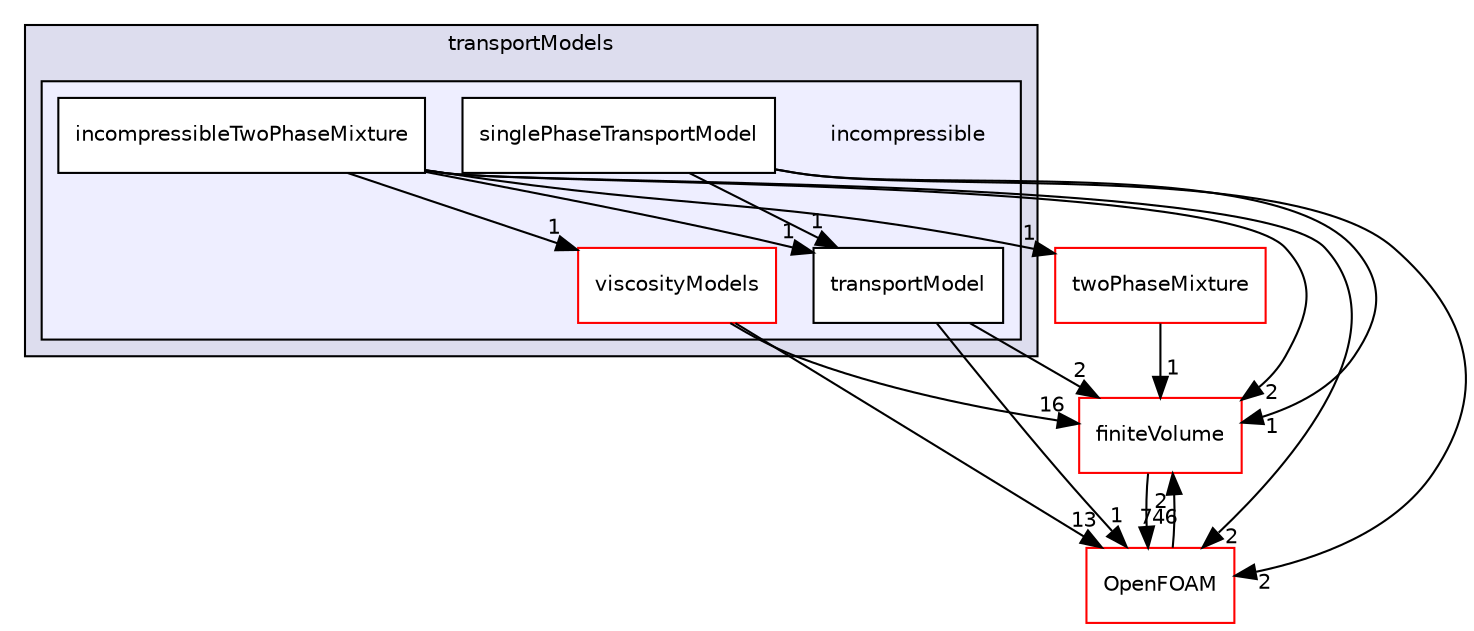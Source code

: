 digraph "src/transportModels/incompressible" {
  bgcolor=transparent;
  compound=true
  node [ fontsize="10", fontname="Helvetica"];
  edge [ labelfontsize="10", labelfontname="Helvetica"];
  subgraph clusterdir_9415e59289a6feeb24164dafa70a594f {
    graph [ bgcolor="#ddddee", pencolor="black", label="transportModels" fontname="Helvetica", fontsize="10", URL="dir_9415e59289a6feeb24164dafa70a594f.html"]
  subgraph clusterdir_ba81af78f54c1241449acf985c81e6d8 {
    graph [ bgcolor="#eeeeff", pencolor="black", label="" URL="dir_ba81af78f54c1241449acf985c81e6d8.html"];
    dir_ba81af78f54c1241449acf985c81e6d8 [shape=plaintext label="incompressible"];
    dir_7b850e59ff85632cd056b167bf6b51db [shape=box label="incompressibleTwoPhaseMixture" color="black" fillcolor="white" style="filled" URL="dir_7b850e59ff85632cd056b167bf6b51db.html"];
    dir_ab0c16dcb69e23583eb871cac9c48300 [shape=box label="singlePhaseTransportModel" color="black" fillcolor="white" style="filled" URL="dir_ab0c16dcb69e23583eb871cac9c48300.html"];
    dir_ffd138b15bd207e24563100224abf229 [shape=box label="transportModel" color="black" fillcolor="white" style="filled" URL="dir_ffd138b15bd207e24563100224abf229.html"];
    dir_96098a512bec5be00e402918bdacabdd [shape=box label="viscosityModels" color="red" fillcolor="white" style="filled" URL="dir_96098a512bec5be00e402918bdacabdd.html"];
  }
  }
  dir_9bd15774b555cf7259a6fa18f99fe99b [shape=box label="finiteVolume" color="red" URL="dir_9bd15774b555cf7259a6fa18f99fe99b.html"];
  dir_c5473ff19b20e6ec4dfe5c310b3778a8 [shape=box label="OpenFOAM" color="red" URL="dir_c5473ff19b20e6ec4dfe5c310b3778a8.html"];
  dir_eb16c39e798c85e23cdc92056469ea82 [shape=box label="twoPhaseMixture" color="red" URL="dir_eb16c39e798c85e23cdc92056469ea82.html"];
  dir_9bd15774b555cf7259a6fa18f99fe99b->dir_c5473ff19b20e6ec4dfe5c310b3778a8 [headlabel="746", labeldistance=1.5 headhref="dir_000897_001897.html"];
  dir_ffd138b15bd207e24563100224abf229->dir_9bd15774b555cf7259a6fa18f99fe99b [headlabel="2", labeldistance=1.5 headhref="dir_003012_000897.html"];
  dir_ffd138b15bd207e24563100224abf229->dir_c5473ff19b20e6ec4dfe5c310b3778a8 [headlabel="1", labeldistance=1.5 headhref="dir_003012_001897.html"];
  dir_96098a512bec5be00e402918bdacabdd->dir_9bd15774b555cf7259a6fa18f99fe99b [headlabel="16", labeldistance=1.5 headhref="dir_000917_000897.html"];
  dir_96098a512bec5be00e402918bdacabdd->dir_c5473ff19b20e6ec4dfe5c310b3778a8 [headlabel="13", labeldistance=1.5 headhref="dir_000917_001897.html"];
  dir_ab0c16dcb69e23583eb871cac9c48300->dir_9bd15774b555cf7259a6fa18f99fe99b [headlabel="1", labeldistance=1.5 headhref="dir_003011_000897.html"];
  dir_ab0c16dcb69e23583eb871cac9c48300->dir_ffd138b15bd207e24563100224abf229 [headlabel="1", labeldistance=1.5 headhref="dir_003011_003012.html"];
  dir_ab0c16dcb69e23583eb871cac9c48300->dir_c5473ff19b20e6ec4dfe5c310b3778a8 [headlabel="2", labeldistance=1.5 headhref="dir_003011_001897.html"];
  dir_c5473ff19b20e6ec4dfe5c310b3778a8->dir_9bd15774b555cf7259a6fa18f99fe99b [headlabel="2", labeldistance=1.5 headhref="dir_001897_000897.html"];
  dir_eb16c39e798c85e23cdc92056469ea82->dir_9bd15774b555cf7259a6fa18f99fe99b [headlabel="1", labeldistance=1.5 headhref="dir_003020_000897.html"];
  dir_7b850e59ff85632cd056b167bf6b51db->dir_9bd15774b555cf7259a6fa18f99fe99b [headlabel="2", labeldistance=1.5 headhref="dir_003010_000897.html"];
  dir_7b850e59ff85632cd056b167bf6b51db->dir_ffd138b15bd207e24563100224abf229 [headlabel="1", labeldistance=1.5 headhref="dir_003010_003012.html"];
  dir_7b850e59ff85632cd056b167bf6b51db->dir_96098a512bec5be00e402918bdacabdd [headlabel="1", labeldistance=1.5 headhref="dir_003010_000917.html"];
  dir_7b850e59ff85632cd056b167bf6b51db->dir_c5473ff19b20e6ec4dfe5c310b3778a8 [headlabel="2", labeldistance=1.5 headhref="dir_003010_001897.html"];
  dir_7b850e59ff85632cd056b167bf6b51db->dir_eb16c39e798c85e23cdc92056469ea82 [headlabel="1", labeldistance=1.5 headhref="dir_003010_003020.html"];
}
